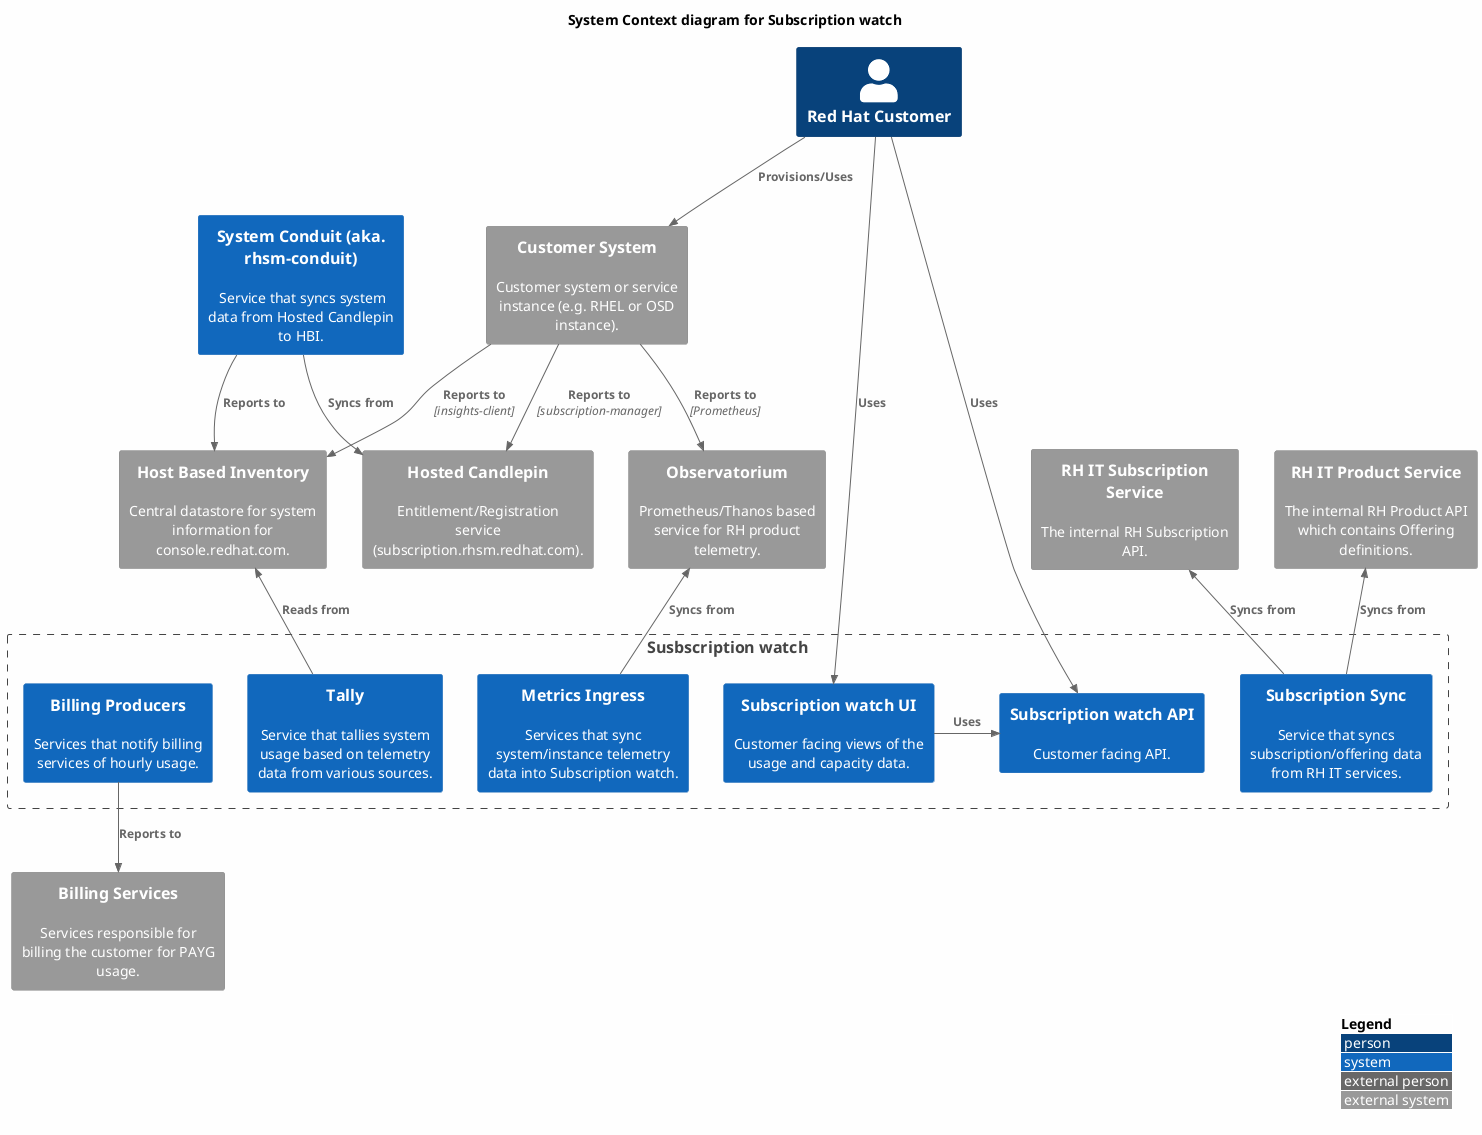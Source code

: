 @startuml
!include <C4/C4_Context>

' see https://forum.plantuml.net/8356/white-backgrounds-are-rendered-transparent-in-svg
skinparam backgroundColor #FEFEFE

LAYOUT_WITH_LEGEND()

title System Context diagram for Subscription watch

Person(customer, "Red Hat Customer")

Boundary(swatch, "Susbscription watch") {
  System(ui, "Subscription watch UI", "Customer facing views of the usage and capacity data.")
  System(api, "Subscription watch API", "Customer facing API.")
  System(metrics_ingress, "Metrics Ingress", "Services that sync system/instance telemetry data into Subscription watch.")
  System(tally, "Tally", "Service that tallies system usage based on telemetry data from various sources.")
  System(subscription_sync, "Subscription Sync", "Service that syncs subscription/offering data from RH IT services.")
  System(billing_producers, "Billing Producers", "Services that notify billing services of hourly usage.")
}

System(system_conduit, "System Conduit (aka. rhsm-conduit)", " Service that syncs system data from Hosted Candlepin to HBI.")

System_Ext(customer_system, "Customer System", "Customer system or service instance (e.g. RHEL or OSD instance).")
System_Ext(observatorium, "Observatorium", "Prometheus/Thanos based service for RH product telemetry.")
System_Ext(candlepin, "Hosted Candlepin", "Entitlement/Registration service (subscription.rhsm.redhat.com).")
System_Ext(hbi, "Host Based Inventory", "Central datastore for system information for console.redhat.com.")
System_Ext(rhit_subscriptions, "RH IT Subscription Service", "The internal RH Subscription API.")
System_Ext(rhit_product, "RH IT Product Service", "The internal RH Product API which contains Offering definitions.")
System_Ext(billing_services, "Billing Services", "Services responsible for billing the customer for PAYG usage.")

Rel(customer, ui, "Uses")
Rel(customer, api, "Uses")
Rel(customer, customer_system, "Provisions/Uses")
Rel(customer_system, candlepin, "Reports to", "subscription-manager")
Rel(customer_system, observatorium, "Reports to", "Prometheus")
Rel(customer_system, hbi, "Reports to", "insights-client")
Rel(system_conduit, hbi, "Reports to")
Rel_Neighbor(system_conduit, candlepin, "Syncs from")
Rel_Neighbor(ui, api, "Uses")
Rel_Back(observatorium, metrics_ingress, "Syncs from")
Rel_Back(hbi, tally, "Reads from")
Rel_Back(rhit_subscriptions, subscription_sync, "Syncs from")
Rel_Back(rhit_product, subscription_sync, "Syncs from")
Rel(billing_producers, billing_services, "Reports to")
@enduml
